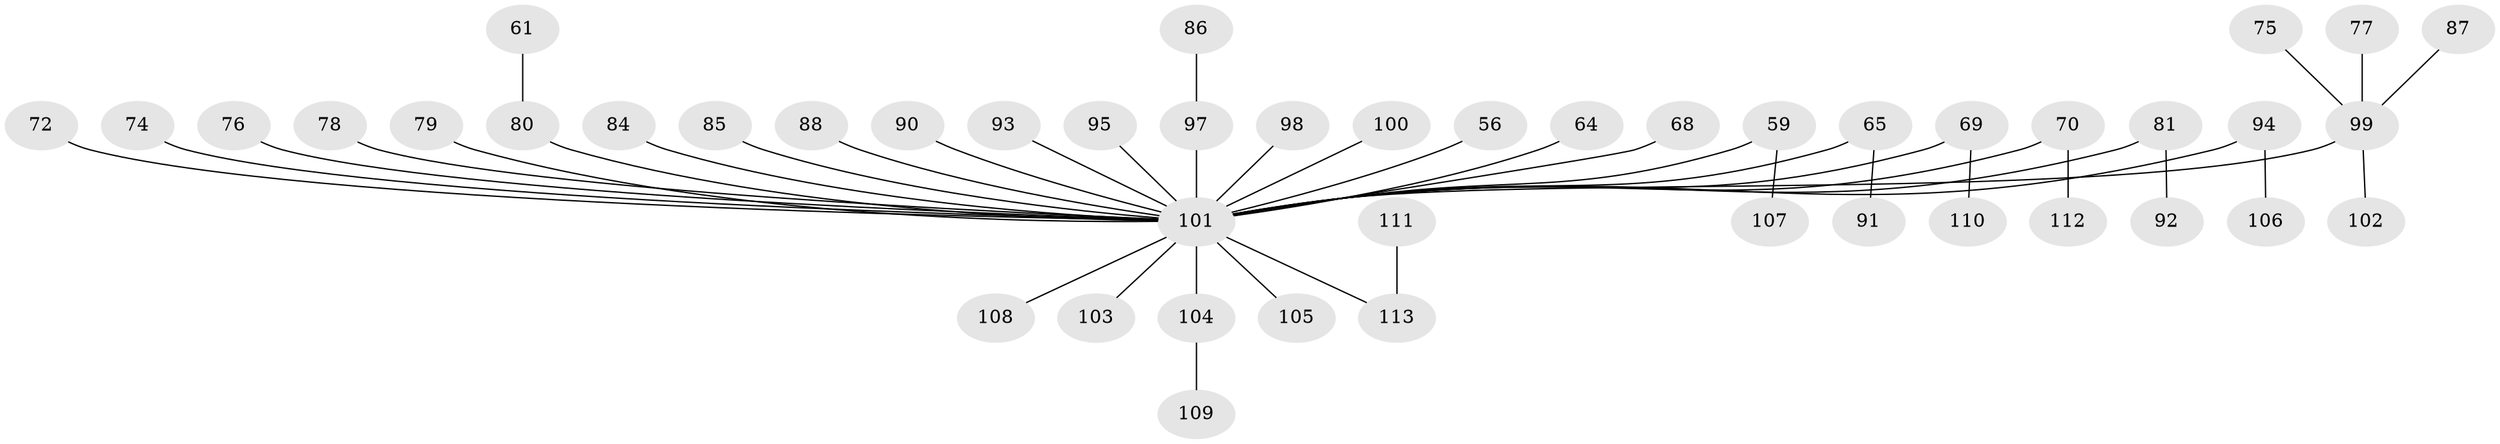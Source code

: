 // original degree distribution, {5: 0.035398230088495575, 7: 0.008849557522123894, 2: 0.2920353982300885, 4: 0.061946902654867256, 3: 0.13274336283185842, 6: 0.008849557522123894, 1: 0.46017699115044247}
// Generated by graph-tools (version 1.1) at 2025/56/03/04/25 21:56:21]
// undirected, 45 vertices, 44 edges
graph export_dot {
graph [start="1"]
  node [color=gray90,style=filled];
  56;
  59;
  61;
  64;
  65;
  68;
  69;
  70;
  72;
  74;
  75;
  76;
  77;
  78;
  79;
  80 [super="+12+44+45"];
  81;
  84;
  85;
  86;
  87;
  88;
  90;
  91;
  92;
  93;
  94;
  95;
  97 [super="+73"];
  98;
  99 [super="+13+60+32"];
  100;
  101 [super="+66+96+49+54"];
  102;
  103;
  104;
  105;
  106;
  107;
  108;
  109;
  110;
  111;
  112;
  113 [super="+63"];
  56 -- 101;
  59 -- 107;
  59 -- 101;
  61 -- 80;
  64 -- 101;
  65 -- 91;
  65 -- 101;
  68 -- 101;
  69 -- 110;
  69 -- 101;
  70 -- 112;
  70 -- 101;
  72 -- 101;
  74 -- 101;
  75 -- 99;
  76 -- 101;
  77 -- 99;
  78 -- 101;
  79 -- 101;
  80 -- 101;
  81 -- 92;
  81 -- 101;
  84 -- 101;
  85 -- 101;
  86 -- 97;
  87 -- 99;
  88 -- 101;
  90 -- 101;
  93 -- 101;
  94 -- 106;
  94 -- 101;
  95 -- 101;
  97 -- 101;
  98 -- 101;
  99 -- 102;
  99 -- 101;
  100 -- 101;
  101 -- 103;
  101 -- 104;
  101 -- 105;
  101 -- 108;
  101 -- 113;
  104 -- 109;
  111 -- 113;
}
